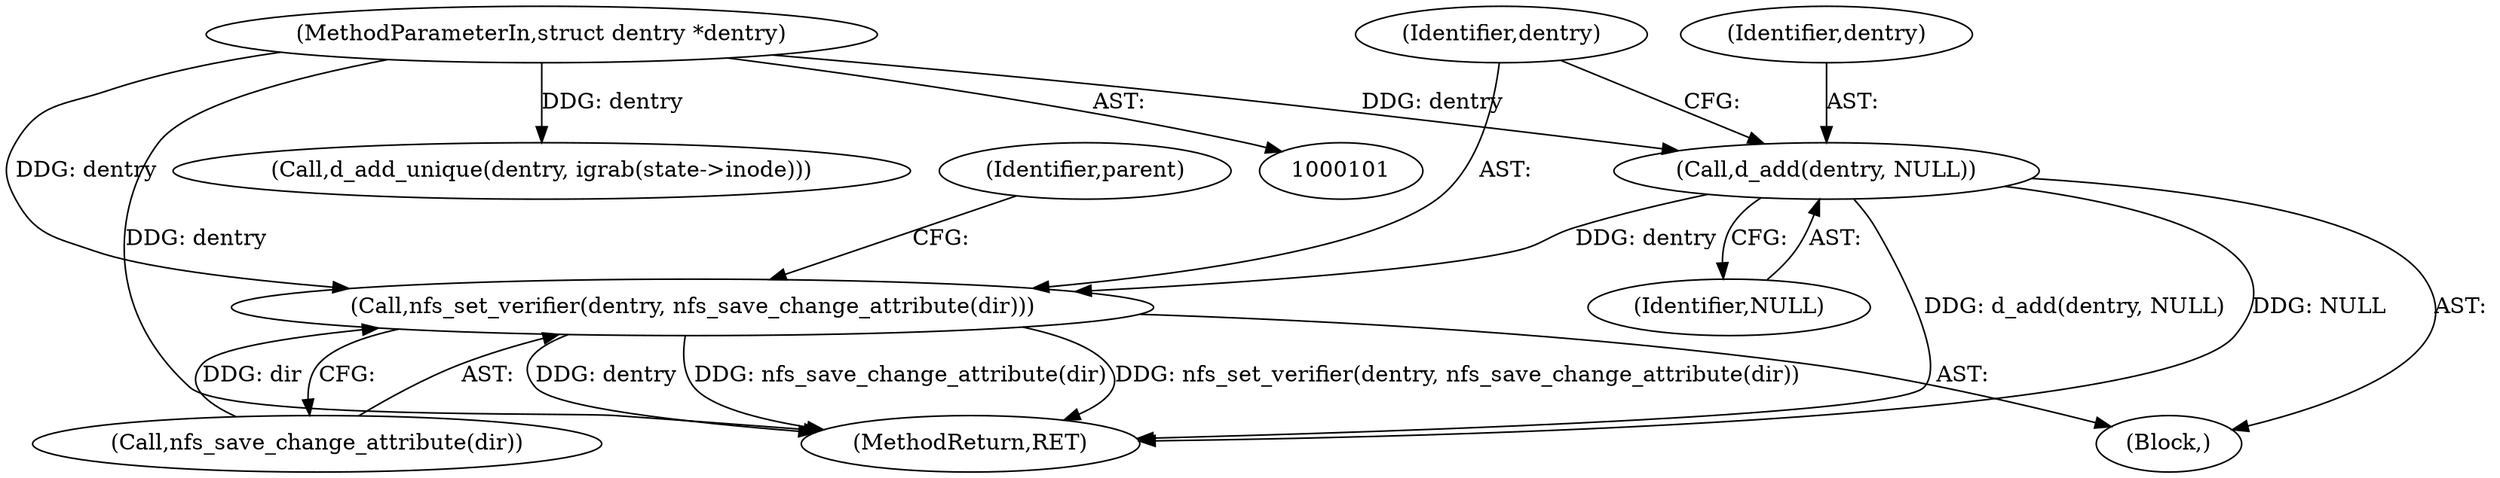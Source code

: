 digraph "0_linux_dc0b027dfadfcb8a5504f7d8052754bf8d501ab9_5@pointer" {
"1000211" [label="(Call,d_add(dentry, NULL))"];
"1000103" [label="(MethodParameterIn,struct dentry *dentry)"];
"1000214" [label="(Call,nfs_set_verifier(dentry, nfs_save_change_attribute(dir)))"];
"1000214" [label="(Call,nfs_set_verifier(dentry, nfs_save_change_attribute(dir)))"];
"1000226" [label="(Call,d_add_unique(dentry, igrab(state->inode)))"];
"1000211" [label="(Call,d_add(dentry, NULL))"];
"1000256" [label="(MethodReturn,RET)"];
"1000210" [label="(Block,)"];
"1000216" [label="(Call,nfs_save_change_attribute(dir))"];
"1000219" [label="(Identifier,parent)"];
"1000103" [label="(MethodParameterIn,struct dentry *dentry)"];
"1000213" [label="(Identifier,NULL)"];
"1000212" [label="(Identifier,dentry)"];
"1000215" [label="(Identifier,dentry)"];
"1000211" -> "1000210"  [label="AST: "];
"1000211" -> "1000213"  [label="CFG: "];
"1000212" -> "1000211"  [label="AST: "];
"1000213" -> "1000211"  [label="AST: "];
"1000215" -> "1000211"  [label="CFG: "];
"1000211" -> "1000256"  [label="DDG: NULL"];
"1000211" -> "1000256"  [label="DDG: d_add(dentry, NULL)"];
"1000103" -> "1000211"  [label="DDG: dentry"];
"1000211" -> "1000214"  [label="DDG: dentry"];
"1000103" -> "1000101"  [label="AST: "];
"1000103" -> "1000256"  [label="DDG: dentry"];
"1000103" -> "1000214"  [label="DDG: dentry"];
"1000103" -> "1000226"  [label="DDG: dentry"];
"1000214" -> "1000210"  [label="AST: "];
"1000214" -> "1000216"  [label="CFG: "];
"1000215" -> "1000214"  [label="AST: "];
"1000216" -> "1000214"  [label="AST: "];
"1000219" -> "1000214"  [label="CFG: "];
"1000214" -> "1000256"  [label="DDG: nfs_save_change_attribute(dir)"];
"1000214" -> "1000256"  [label="DDG: nfs_set_verifier(dentry, nfs_save_change_attribute(dir))"];
"1000214" -> "1000256"  [label="DDG: dentry"];
"1000216" -> "1000214"  [label="DDG: dir"];
}
